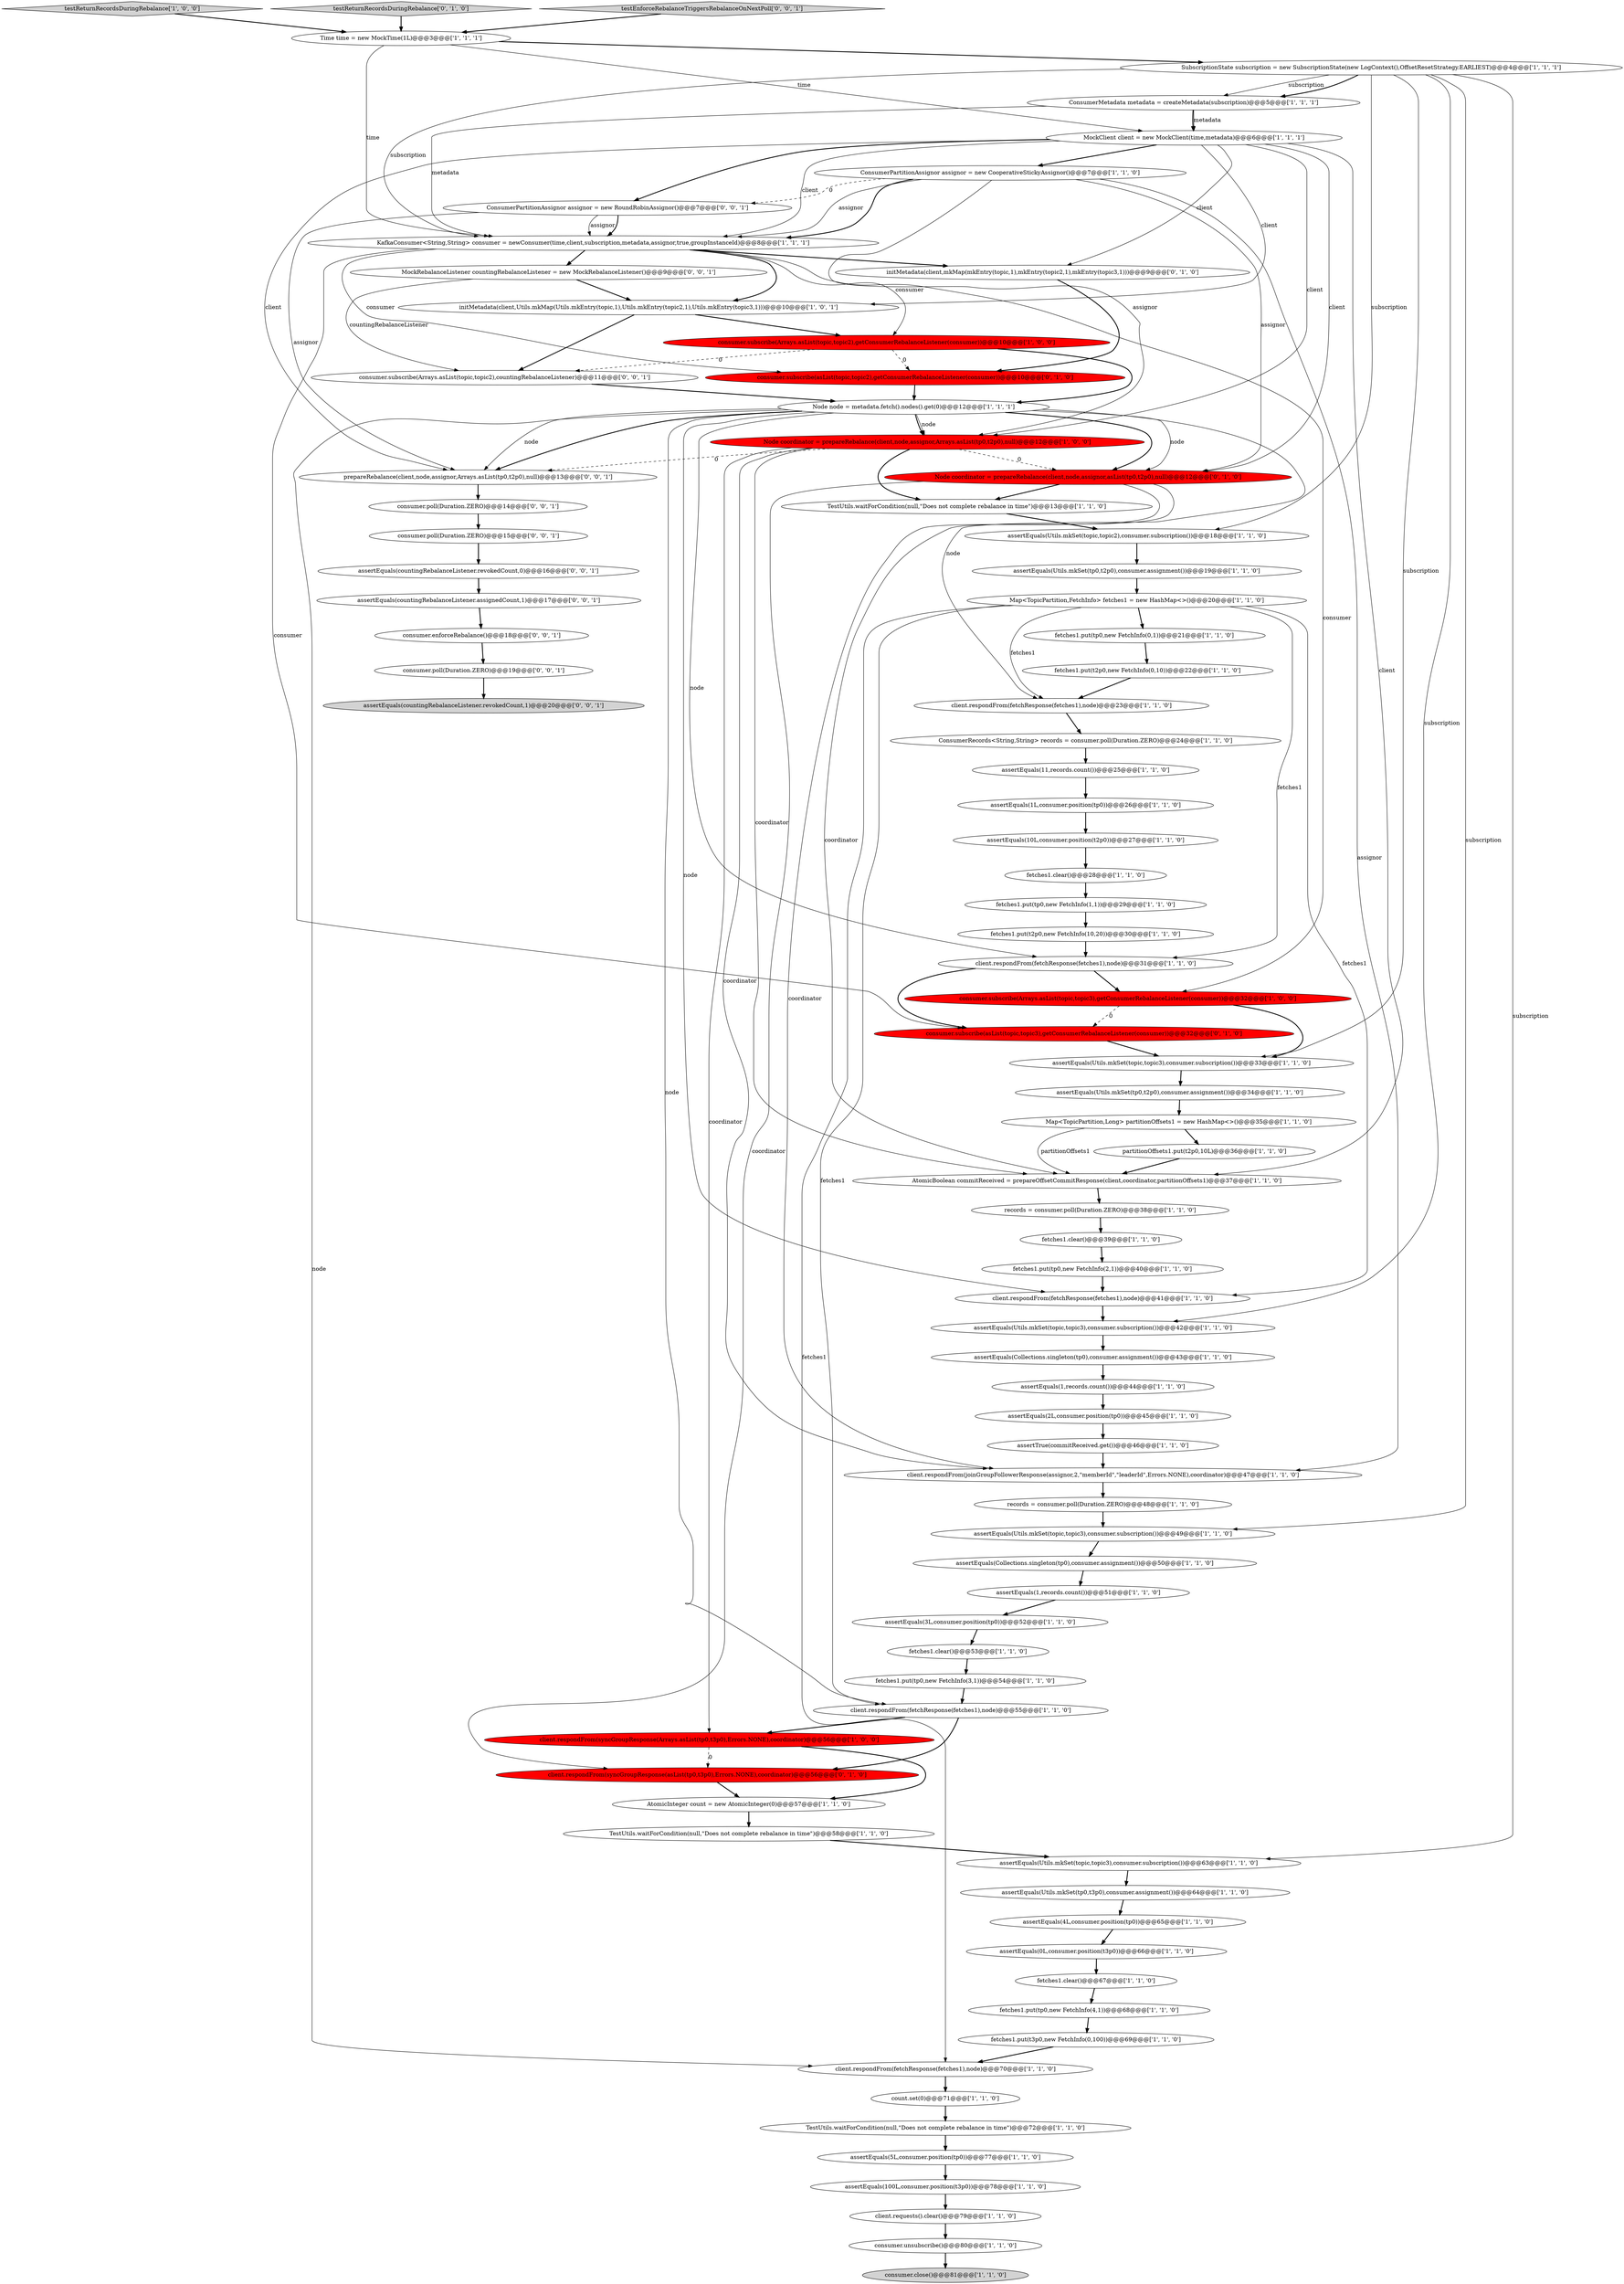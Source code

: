 digraph {
45 [style = filled, label = "fetches1.clear()@@@67@@@['1', '1', '0']", fillcolor = white, shape = ellipse image = "AAA0AAABBB1BBB"];
41 [style = filled, label = "assertEquals(2L,consumer.position(tp0))@@@45@@@['1', '1', '0']", fillcolor = white, shape = ellipse image = "AAA0AAABBB1BBB"];
53 [style = filled, label = "assertEquals(Utils.mkSet(tp0,t2p0),consumer.assignment())@@@19@@@['1', '1', '0']", fillcolor = white, shape = ellipse image = "AAA0AAABBB1BBB"];
84 [style = filled, label = "consumer.poll(Duration.ZERO)@@@14@@@['0', '0', '1']", fillcolor = white, shape = ellipse image = "AAA0AAABBB3BBB"];
28 [style = filled, label = "assertEquals(1L,consumer.position(tp0))@@@26@@@['1', '1', '0']", fillcolor = white, shape = ellipse image = "AAA0AAABBB1BBB"];
17 [style = filled, label = "client.respondFrom(joinGroupFollowerResponse(assignor,2,\"memberId\",\"leaderId\",Errors.NONE),coordinator)@@@47@@@['1', '1', '0']", fillcolor = white, shape = ellipse image = "AAA0AAABBB1BBB"];
36 [style = filled, label = "client.respondFrom(fetchResponse(fetches1),node)@@@55@@@['1', '1', '0']", fillcolor = white, shape = ellipse image = "AAA0AAABBB1BBB"];
22 [style = filled, label = "assertEquals(Collections.singleton(tp0),consumer.assignment())@@@43@@@['1', '1', '0']", fillcolor = white, shape = ellipse image = "AAA0AAABBB1BBB"];
62 [style = filled, label = "fetches1.put(tp0,new FetchInfo(1,1))@@@29@@@['1', '1', '0']", fillcolor = white, shape = ellipse image = "AAA0AAABBB1BBB"];
19 [style = filled, label = "ConsumerMetadata metadata = createMetadata(subscription)@@@5@@@['1', '1', '1']", fillcolor = white, shape = ellipse image = "AAA0AAABBB1BBB"];
59 [style = filled, label = "SubscriptionState subscription = new SubscriptionState(new LogContext(),OffsetResetStrategy.EARLIEST)@@@4@@@['1', '1', '1']", fillcolor = white, shape = ellipse image = "AAA0AAABBB1BBB"];
68 [style = filled, label = "consumer.subscribe(asList(topic,topic2),getConsumerRebalanceListener(consumer))@@@10@@@['0', '1', '0']", fillcolor = red, shape = ellipse image = "AAA1AAABBB2BBB"];
80 [style = filled, label = "consumer.subscribe(Arrays.asList(topic,topic2),countingRebalanceListener)@@@11@@@['0', '0', '1']", fillcolor = white, shape = ellipse image = "AAA0AAABBB3BBB"];
64 [style = filled, label = "fetches1.put(t2p0,new FetchInfo(0,10))@@@22@@@['1', '1', '0']", fillcolor = white, shape = ellipse image = "AAA0AAABBB1BBB"];
43 [style = filled, label = "client.respondFrom(fetchResponse(fetches1),node)@@@70@@@['1', '1', '0']", fillcolor = white, shape = ellipse image = "AAA0AAABBB1BBB"];
79 [style = filled, label = "consumer.poll(Duration.ZERO)@@@19@@@['0', '0', '1']", fillcolor = white, shape = ellipse image = "AAA0AAABBB3BBB"];
49 [style = filled, label = "assertEquals(1,records.count())@@@51@@@['1', '1', '0']", fillcolor = white, shape = ellipse image = "AAA0AAABBB1BBB"];
20 [style = filled, label = "consumer.subscribe(Arrays.asList(topic,topic3),getConsumerRebalanceListener(consumer))@@@32@@@['1', '0', '0']", fillcolor = red, shape = ellipse image = "AAA1AAABBB1BBB"];
44 [style = filled, label = "records = consumer.poll(Duration.ZERO)@@@38@@@['1', '1', '0']", fillcolor = white, shape = ellipse image = "AAA0AAABBB1BBB"];
51 [style = filled, label = "fetches1.put(t2p0,new FetchInfo(10,20))@@@30@@@['1', '1', '0']", fillcolor = white, shape = ellipse image = "AAA0AAABBB1BBB"];
85 [style = filled, label = "assertEquals(countingRebalanceListener.revokedCount,1)@@@20@@@['0', '0', '1']", fillcolor = lightgray, shape = ellipse image = "AAA0AAABBB3BBB"];
34 [style = filled, label = "client.requests().clear()@@@79@@@['1', '1', '0']", fillcolor = white, shape = ellipse image = "AAA0AAABBB1BBB"];
47 [style = filled, label = "Map<TopicPartition,FetchInfo> fetches1 = new HashMap<>()@@@20@@@['1', '1', '0']", fillcolor = white, shape = ellipse image = "AAA0AAABBB1BBB"];
55 [style = filled, label = "client.respondFrom(fetchResponse(fetches1),node)@@@23@@@['1', '1', '0']", fillcolor = white, shape = ellipse image = "AAA0AAABBB1BBB"];
32 [style = filled, label = "assertEquals(Utils.mkSet(tp0,t3p0),consumer.assignment())@@@64@@@['1', '1', '0']", fillcolor = white, shape = ellipse image = "AAA0AAABBB1BBB"];
31 [style = filled, label = "consumer.subscribe(Arrays.asList(topic,topic2),getConsumerRebalanceListener(consumer))@@@10@@@['1', '0', '0']", fillcolor = red, shape = ellipse image = "AAA1AAABBB1BBB"];
9 [style = filled, label = "assertEquals(4L,consumer.position(tp0))@@@65@@@['1', '1', '0']", fillcolor = white, shape = ellipse image = "AAA0AAABBB1BBB"];
46 [style = filled, label = "records = consumer.poll(Duration.ZERO)@@@48@@@['1', '1', '0']", fillcolor = white, shape = ellipse image = "AAA0AAABBB1BBB"];
29 [style = filled, label = "AtomicBoolean commitReceived = prepareOffsetCommitResponse(client,coordinator,partitionOffsets1)@@@37@@@['1', '1', '0']", fillcolor = white, shape = ellipse image = "AAA0AAABBB1BBB"];
60 [style = filled, label = "assertEquals(Utils.mkSet(topic,topic3),consumer.subscription())@@@42@@@['1', '1', '0']", fillcolor = white, shape = ellipse image = "AAA0AAABBB1BBB"];
67 [style = filled, label = "client.respondFrom(syncGroupResponse(Arrays.asList(tp0,t3p0),Errors.NONE),coordinator)@@@56@@@['1', '0', '0']", fillcolor = red, shape = ellipse image = "AAA1AAABBB1BBB"];
65 [style = filled, label = "assertEquals(100L,consumer.position(t3p0))@@@78@@@['1', '1', '0']", fillcolor = white, shape = ellipse image = "AAA0AAABBB1BBB"];
5 [style = filled, label = "assertEquals(3L,consumer.position(tp0))@@@52@@@['1', '1', '0']", fillcolor = white, shape = ellipse image = "AAA0AAABBB1BBB"];
3 [style = filled, label = "fetches1.put(tp0,new FetchInfo(0,1))@@@21@@@['1', '1', '0']", fillcolor = white, shape = ellipse image = "AAA0AAABBB1BBB"];
61 [style = filled, label = "assertEquals(Utils.mkSet(topic,topic3),consumer.subscription())@@@63@@@['1', '1', '0']", fillcolor = white, shape = ellipse image = "AAA0AAABBB1BBB"];
10 [style = filled, label = "assertEquals(5L,consumer.position(tp0))@@@77@@@['1', '1', '0']", fillcolor = white, shape = ellipse image = "AAA0AAABBB1BBB"];
40 [style = filled, label = "consumer.close()@@@81@@@['1', '1', '0']", fillcolor = lightgray, shape = ellipse image = "AAA0AAABBB1BBB"];
52 [style = filled, label = "consumer.unsubscribe()@@@80@@@['1', '1', '0']", fillcolor = white, shape = ellipse image = "AAA0AAABBB1BBB"];
57 [style = filled, label = "testReturnRecordsDuringRebalance['1', '0', '0']", fillcolor = lightgray, shape = diamond image = "AAA0AAABBB1BBB"];
2 [style = filled, label = "assertTrue(commitReceived.get())@@@46@@@['1', '1', '0']", fillcolor = white, shape = ellipse image = "AAA0AAABBB1BBB"];
27 [style = filled, label = "client.respondFrom(fetchResponse(fetches1),node)@@@31@@@['1', '1', '0']", fillcolor = white, shape = ellipse image = "AAA0AAABBB1BBB"];
33 [style = filled, label = "TestUtils.waitForCondition(null,\"Does not complete rebalance in time\")@@@72@@@['1', '1', '0']", fillcolor = white, shape = ellipse image = "AAA0AAABBB1BBB"];
12 [style = filled, label = "fetches1.put(tp0,new FetchInfo(3,1))@@@54@@@['1', '1', '0']", fillcolor = white, shape = ellipse image = "AAA0AAABBB1BBB"];
48 [style = filled, label = "assertEquals(Utils.mkSet(tp0,t2p0),consumer.assignment())@@@34@@@['1', '1', '0']", fillcolor = white, shape = ellipse image = "AAA0AAABBB1BBB"];
23 [style = filled, label = "TestUtils.waitForCondition(null,\"Does not complete rebalance in time\")@@@58@@@['1', '1', '0']", fillcolor = white, shape = ellipse image = "AAA0AAABBB1BBB"];
75 [style = filled, label = "MockRebalanceListener countingRebalanceListener = new MockRebalanceListener()@@@9@@@['0', '0', '1']", fillcolor = white, shape = ellipse image = "AAA0AAABBB3BBB"];
11 [style = filled, label = "AtomicInteger count = new AtomicInteger(0)@@@57@@@['1', '1', '0']", fillcolor = white, shape = ellipse image = "AAA0AAABBB1BBB"];
37 [style = filled, label = "assertEquals(11,records.count())@@@25@@@['1', '1', '0']", fillcolor = white, shape = ellipse image = "AAA0AAABBB1BBB"];
38 [style = filled, label = "partitionOffsets1.put(t2p0,10L)@@@36@@@['1', '1', '0']", fillcolor = white, shape = ellipse image = "AAA0AAABBB1BBB"];
25 [style = filled, label = "TestUtils.waitForCondition(null,\"Does not complete rebalance in time\")@@@13@@@['1', '1', '0']", fillcolor = white, shape = ellipse image = "AAA0AAABBB1BBB"];
18 [style = filled, label = "fetches1.put(tp0,new FetchInfo(2,1))@@@40@@@['1', '1', '0']", fillcolor = white, shape = ellipse image = "AAA0AAABBB1BBB"];
24 [style = filled, label = "assertEquals(10L,consumer.position(t2p0))@@@27@@@['1', '1', '0']", fillcolor = white, shape = ellipse image = "AAA0AAABBB1BBB"];
39 [style = filled, label = "assertEquals(Utils.mkSet(topic,topic2),consumer.subscription())@@@18@@@['1', '1', '0']", fillcolor = white, shape = ellipse image = "AAA0AAABBB1BBB"];
26 [style = filled, label = "Node coordinator = prepareRebalance(client,node,assignor,Arrays.asList(tp0,t2p0),null)@@@12@@@['1', '0', '0']", fillcolor = red, shape = ellipse image = "AAA1AAABBB1BBB"];
50 [style = filled, label = "ConsumerPartitionAssignor assignor = new CooperativeStickyAssignor()@@@7@@@['1', '1', '0']", fillcolor = white, shape = ellipse image = "AAA0AAABBB1BBB"];
15 [style = filled, label = "assertEquals(0L,consumer.position(t3p0))@@@66@@@['1', '1', '0']", fillcolor = white, shape = ellipse image = "AAA0AAABBB1BBB"];
58 [style = filled, label = "count.set(0)@@@71@@@['1', '1', '0']", fillcolor = white, shape = ellipse image = "AAA0AAABBB1BBB"];
0 [style = filled, label = "fetches1.clear()@@@53@@@['1', '1', '0']", fillcolor = white, shape = ellipse image = "AAA0AAABBB1BBB"];
16 [style = filled, label = "initMetadata(client,Utils.mkMap(Utils.mkEntry(topic,1),Utils.mkEntry(topic2,1),Utils.mkEntry(topic3,1)))@@@10@@@['1', '0', '1']", fillcolor = white, shape = ellipse image = "AAA0AAABBB1BBB"];
78 [style = filled, label = "consumer.enforceRebalance()@@@18@@@['0', '0', '1']", fillcolor = white, shape = ellipse image = "AAA0AAABBB3BBB"];
66 [style = filled, label = "KafkaConsumer<String,String> consumer = newConsumer(time,client,subscription,metadata,assignor,true,groupInstanceId)@@@8@@@['1', '1', '1']", fillcolor = white, shape = ellipse image = "AAA0AAABBB1BBB"];
63 [style = filled, label = "assertEquals(Utils.mkSet(topic,topic3),consumer.subscription())@@@49@@@['1', '1', '0']", fillcolor = white, shape = ellipse image = "AAA0AAABBB1BBB"];
1 [style = filled, label = "assertEquals(Utils.mkSet(topic,topic3),consumer.subscription())@@@33@@@['1', '1', '0']", fillcolor = white, shape = ellipse image = "AAA0AAABBB1BBB"];
69 [style = filled, label = "consumer.subscribe(asList(topic,topic3),getConsumerRebalanceListener(consumer))@@@32@@@['0', '1', '0']", fillcolor = red, shape = ellipse image = "AAA1AAABBB2BBB"];
13 [style = filled, label = "fetches1.put(t3p0,new FetchInfo(0,100))@@@69@@@['1', '1', '0']", fillcolor = white, shape = ellipse image = "AAA0AAABBB1BBB"];
42 [style = filled, label = "Time time = new MockTime(1L)@@@3@@@['1', '1', '1']", fillcolor = white, shape = ellipse image = "AAA0AAABBB1BBB"];
70 [style = filled, label = "testReturnRecordsDuringRebalance['0', '1', '0']", fillcolor = lightgray, shape = diamond image = "AAA0AAABBB2BBB"];
56 [style = filled, label = "ConsumerRecords<String,String> records = consumer.poll(Duration.ZERO)@@@24@@@['1', '1', '0']", fillcolor = white, shape = ellipse image = "AAA0AAABBB1BBB"];
4 [style = filled, label = "fetches1.clear()@@@39@@@['1', '1', '0']", fillcolor = white, shape = ellipse image = "AAA0AAABBB1BBB"];
30 [style = filled, label = "client.respondFrom(fetchResponse(fetches1),node)@@@41@@@['1', '1', '0']", fillcolor = white, shape = ellipse image = "AAA0AAABBB1BBB"];
82 [style = filled, label = "assertEquals(countingRebalanceListener.revokedCount,0)@@@16@@@['0', '0', '1']", fillcolor = white, shape = ellipse image = "AAA0AAABBB3BBB"];
77 [style = filled, label = "prepareRebalance(client,node,assignor,Arrays.asList(tp0,t2p0),null)@@@13@@@['0', '0', '1']", fillcolor = white, shape = ellipse image = "AAA0AAABBB3BBB"];
76 [style = filled, label = "testEnforceRebalanceTriggersRebalanceOnNextPoll['0', '0', '1']", fillcolor = lightgray, shape = diamond image = "AAA0AAABBB3BBB"];
6 [style = filled, label = "Node node = metadata.fetch().nodes().get(0)@@@12@@@['1', '1', '1']", fillcolor = white, shape = ellipse image = "AAA0AAABBB1BBB"];
83 [style = filled, label = "consumer.poll(Duration.ZERO)@@@15@@@['0', '0', '1']", fillcolor = white, shape = ellipse image = "AAA0AAABBB3BBB"];
14 [style = filled, label = "fetches1.put(tp0,new FetchInfo(4,1))@@@68@@@['1', '1', '0']", fillcolor = white, shape = ellipse image = "AAA0AAABBB1BBB"];
54 [style = filled, label = "fetches1.clear()@@@28@@@['1', '1', '0']", fillcolor = white, shape = ellipse image = "AAA0AAABBB1BBB"];
74 [style = filled, label = "ConsumerPartitionAssignor assignor = new RoundRobinAssignor()@@@7@@@['0', '0', '1']", fillcolor = white, shape = ellipse image = "AAA0AAABBB3BBB"];
35 [style = filled, label = "Map<TopicPartition,Long> partitionOffsets1 = new HashMap<>()@@@35@@@['1', '1', '0']", fillcolor = white, shape = ellipse image = "AAA0AAABBB1BBB"];
72 [style = filled, label = "client.respondFrom(syncGroupResponse(asList(tp0,t3p0),Errors.NONE),coordinator)@@@56@@@['0', '1', '0']", fillcolor = red, shape = ellipse image = "AAA1AAABBB2BBB"];
21 [style = filled, label = "MockClient client = new MockClient(time,metadata)@@@6@@@['1', '1', '1']", fillcolor = white, shape = ellipse image = "AAA0AAABBB1BBB"];
7 [style = filled, label = "assertEquals(1,records.count())@@@44@@@['1', '1', '0']", fillcolor = white, shape = ellipse image = "AAA0AAABBB1BBB"];
81 [style = filled, label = "assertEquals(countingRebalanceListener.assignedCount,1)@@@17@@@['0', '0', '1']", fillcolor = white, shape = ellipse image = "AAA0AAABBB3BBB"];
71 [style = filled, label = "initMetadata(client,mkMap(mkEntry(topic,1),mkEntry(topic2,1),mkEntry(topic3,1)))@@@9@@@['0', '1', '0']", fillcolor = white, shape = ellipse image = "AAA0AAABBB2BBB"];
8 [style = filled, label = "assertEquals(Collections.singleton(tp0),consumer.assignment())@@@50@@@['1', '1', '0']", fillcolor = white, shape = ellipse image = "AAA0AAABBB1BBB"];
73 [style = filled, label = "Node coordinator = prepareRebalance(client,node,assignor,asList(tp0,t2p0),null)@@@12@@@['0', '1', '0']", fillcolor = red, shape = ellipse image = "AAA1AAABBB2BBB"];
75->16 [style = bold, label=""];
76->42 [style = bold, label=""];
6->30 [style = solid, label="node"];
47->27 [style = solid, label="fetches1"];
37->28 [style = bold, label=""];
21->74 [style = bold, label=""];
26->67 [style = solid, label="coordinator"];
66->69 [style = solid, label="consumer"];
75->80 [style = solid, label="countingRebalanceListener"];
81->78 [style = bold, label=""];
60->22 [style = bold, label=""];
18->30 [style = bold, label=""];
53->47 [style = bold, label=""];
73->29 [style = solid, label="coordinator"];
50->73 [style = solid, label="assignor"];
48->35 [style = bold, label=""];
21->16 [style = solid, label="client"];
50->74 [style = dashed, label="0"];
35->29 [style = solid, label="partitionOffsets1"];
31->6 [style = bold, label=""];
5->0 [style = bold, label=""];
72->11 [style = bold, label=""];
29->44 [style = bold, label=""];
26->17 [style = solid, label="coordinator"];
50->66 [style = bold, label=""];
73->72 [style = solid, label="coordinator"];
36->67 [style = bold, label=""];
35->38 [style = bold, label=""];
50->26 [style = solid, label="assignor"];
43->58 [style = bold, label=""];
21->50 [style = bold, label=""];
21->71 [style = solid, label="client"];
59->61 [style = solid, label="subscription"];
26->29 [style = solid, label="coordinator"];
50->66 [style = solid, label="assignor"];
6->26 [style = solid, label="node"];
23->61 [style = bold, label=""];
34->52 [style = bold, label=""];
66->31 [style = solid, label="consumer"];
21->77 [style = solid, label="client"];
54->62 [style = bold, label=""];
4->18 [style = bold, label=""];
59->39 [style = solid, label="subscription"];
41->2 [style = bold, label=""];
22->7 [style = bold, label=""];
6->73 [style = solid, label="node"];
16->80 [style = bold, label=""];
59->66 [style = solid, label="subscription"];
46->63 [style = bold, label=""];
21->66 [style = solid, label="client"];
45->14 [style = bold, label=""];
19->66 [style = solid, label="metadata"];
3->64 [style = bold, label=""];
44->4 [style = bold, label=""];
71->68 [style = bold, label=""];
61->32 [style = bold, label=""];
10->65 [style = bold, label=""];
13->43 [style = bold, label=""];
69->1 [style = bold, label=""];
66->71 [style = bold, label=""];
21->73 [style = solid, label="client"];
28->24 [style = bold, label=""];
51->27 [style = bold, label=""];
21->29 [style = solid, label="client"];
74->66 [style = solid, label="assignor"];
67->11 [style = bold, label=""];
49->5 [style = bold, label=""];
68->6 [style = bold, label=""];
27->20 [style = bold, label=""];
6->77 [style = solid, label="node"];
2->17 [style = bold, label=""];
17->46 [style = bold, label=""];
47->30 [style = solid, label="fetches1"];
6->26 [style = bold, label=""];
47->3 [style = bold, label=""];
25->39 [style = bold, label=""];
62->51 [style = bold, label=""];
26->77 [style = dashed, label="0"];
64->55 [style = bold, label=""];
1->48 [style = bold, label=""];
0->12 [style = bold, label=""];
78->79 [style = bold, label=""];
12->36 [style = bold, label=""];
56->37 [style = bold, label=""];
36->72 [style = bold, label=""];
20->1 [style = bold, label=""];
6->77 [style = bold, label=""];
67->72 [style = dashed, label="0"];
39->53 [style = bold, label=""];
59->19 [style = solid, label="subscription"];
47->55 [style = solid, label="fetches1"];
50->17 [style = solid, label="assignor"];
70->42 [style = bold, label=""];
74->66 [style = bold, label=""];
32->9 [style = bold, label=""];
6->27 [style = solid, label="node"];
66->75 [style = bold, label=""];
52->40 [style = bold, label=""];
16->31 [style = bold, label=""];
66->16 [style = bold, label=""];
27->69 [style = bold, label=""];
73->25 [style = bold, label=""];
74->77 [style = solid, label="assignor"];
6->43 [style = solid, label="node"];
7->41 [style = bold, label=""];
14->13 [style = bold, label=""];
80->6 [style = bold, label=""];
59->63 [style = solid, label="subscription"];
42->59 [style = bold, label=""];
66->20 [style = solid, label="consumer"];
66->68 [style = solid, label="consumer"];
19->21 [style = solid, label="metadata"];
19->21 [style = bold, label=""];
6->73 [style = bold, label=""];
82->81 [style = bold, label=""];
59->1 [style = solid, label="subscription"];
42->21 [style = solid, label="time"];
6->55 [style = solid, label="node"];
57->42 [style = bold, label=""];
15->45 [style = bold, label=""];
31->80 [style = dashed, label="0"];
26->73 [style = dashed, label="0"];
65->34 [style = bold, label=""];
47->43 [style = solid, label="fetches1"];
26->25 [style = bold, label=""];
38->29 [style = bold, label=""];
33->10 [style = bold, label=""];
59->60 [style = solid, label="subscription"];
55->56 [style = bold, label=""];
79->85 [style = bold, label=""];
24->54 [style = bold, label=""];
42->66 [style = solid, label="time"];
83->82 [style = bold, label=""];
58->33 [style = bold, label=""];
21->26 [style = solid, label="client"];
9->15 [style = bold, label=""];
73->17 [style = solid, label="coordinator"];
59->19 [style = bold, label=""];
63->8 [style = bold, label=""];
20->69 [style = dashed, label="0"];
8->49 [style = bold, label=""];
77->84 [style = bold, label=""];
31->68 [style = dashed, label="0"];
6->36 [style = solid, label="node"];
11->23 [style = bold, label=""];
84->83 [style = bold, label=""];
30->60 [style = bold, label=""];
47->36 [style = solid, label="fetches1"];
}
